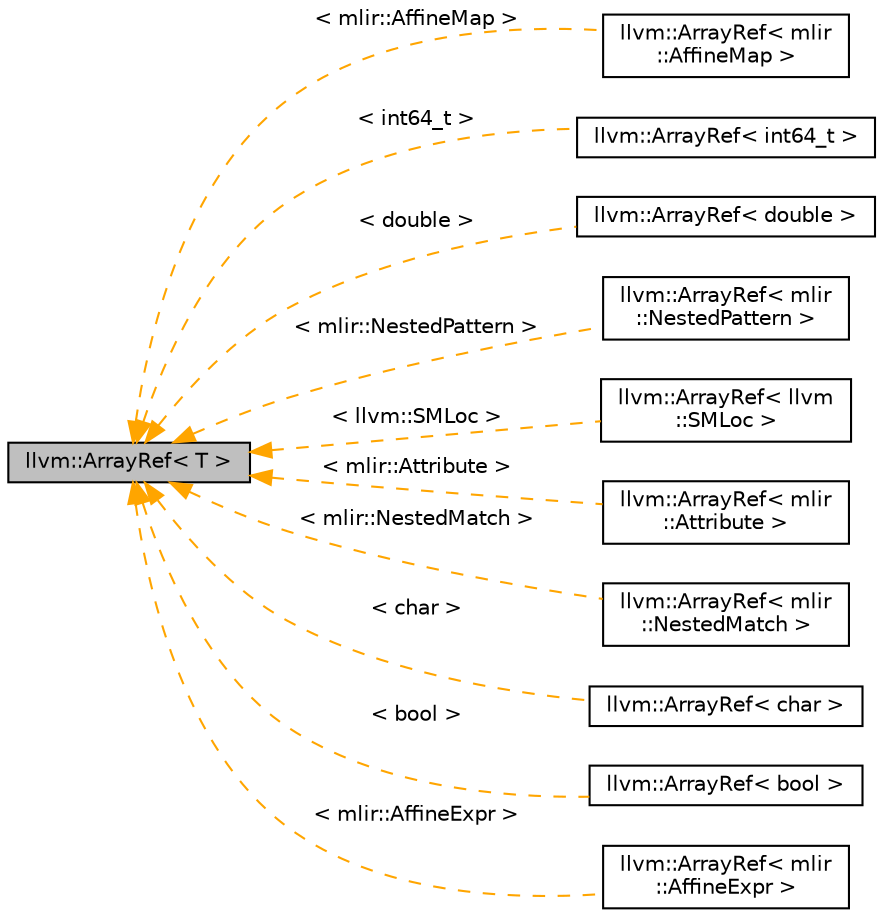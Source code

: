 digraph "llvm::ArrayRef&lt; T &gt;"
{
  bgcolor="transparent";
  edge [fontname="Helvetica",fontsize="10",labelfontname="Helvetica",labelfontsize="10"];
  node [fontname="Helvetica",fontsize="10",shape=record];
  rankdir="LR";
  Node0 [label="llvm::ArrayRef\< T \>",height=0.2,width=0.4,color="black", fillcolor="grey75", style="filled", fontcolor="black"];
  Node0 -> Node1 [dir="back",color="orange",fontsize="10",style="dashed",label=" \< mlir::AffineMap \>" ,fontname="Helvetica"];
  Node1 [label="llvm::ArrayRef\< mlir\l::AffineMap \>",height=0.2,width=0.4,color="black",URL="$classllvm_1_1ArrayRef.html"];
  Node0 -> Node2 [dir="back",color="orange",fontsize="10",style="dashed",label=" \< int64_t \>" ,fontname="Helvetica"];
  Node2 [label="llvm::ArrayRef\< int64_t \>",height=0.2,width=0.4,color="black",URL="$classllvm_1_1ArrayRef.html"];
  Node0 -> Node3 [dir="back",color="orange",fontsize="10",style="dashed",label=" \< double \>" ,fontname="Helvetica"];
  Node3 [label="llvm::ArrayRef\< double \>",height=0.2,width=0.4,color="black",URL="$classllvm_1_1ArrayRef.html"];
  Node0 -> Node4 [dir="back",color="orange",fontsize="10",style="dashed",label=" \< mlir::NestedPattern \>" ,fontname="Helvetica"];
  Node4 [label="llvm::ArrayRef\< mlir\l::NestedPattern \>",height=0.2,width=0.4,color="black",URL="$classllvm_1_1ArrayRef.html"];
  Node0 -> Node5 [dir="back",color="orange",fontsize="10",style="dashed",label=" \< llvm::SMLoc \>" ,fontname="Helvetica"];
  Node5 [label="llvm::ArrayRef\< llvm\l::SMLoc \>",height=0.2,width=0.4,color="black",URL="$classllvm_1_1ArrayRef.html"];
  Node0 -> Node6 [dir="back",color="orange",fontsize="10",style="dashed",label=" \< mlir::Attribute \>" ,fontname="Helvetica"];
  Node6 [label="llvm::ArrayRef\< mlir\l::Attribute \>",height=0.2,width=0.4,color="black",URL="$classllvm_1_1ArrayRef.html"];
  Node0 -> Node7 [dir="back",color="orange",fontsize="10",style="dashed",label=" \< mlir::NestedMatch \>" ,fontname="Helvetica"];
  Node7 [label="llvm::ArrayRef\< mlir\l::NestedMatch \>",height=0.2,width=0.4,color="black",URL="$classllvm_1_1ArrayRef.html"];
  Node0 -> Node8 [dir="back",color="orange",fontsize="10",style="dashed",label=" \< char \>" ,fontname="Helvetica"];
  Node8 [label="llvm::ArrayRef\< char \>",height=0.2,width=0.4,color="black",URL="$classllvm_1_1ArrayRef.html"];
  Node0 -> Node9 [dir="back",color="orange",fontsize="10",style="dashed",label=" \< bool \>" ,fontname="Helvetica"];
  Node9 [label="llvm::ArrayRef\< bool \>",height=0.2,width=0.4,color="black",URL="$classllvm_1_1ArrayRef.html"];
  Node0 -> Node10 [dir="back",color="orange",fontsize="10",style="dashed",label=" \< mlir::AffineExpr \>" ,fontname="Helvetica"];
  Node10 [label="llvm::ArrayRef\< mlir\l::AffineExpr \>",height=0.2,width=0.4,color="black",URL="$classllvm_1_1ArrayRef.html"];
}
